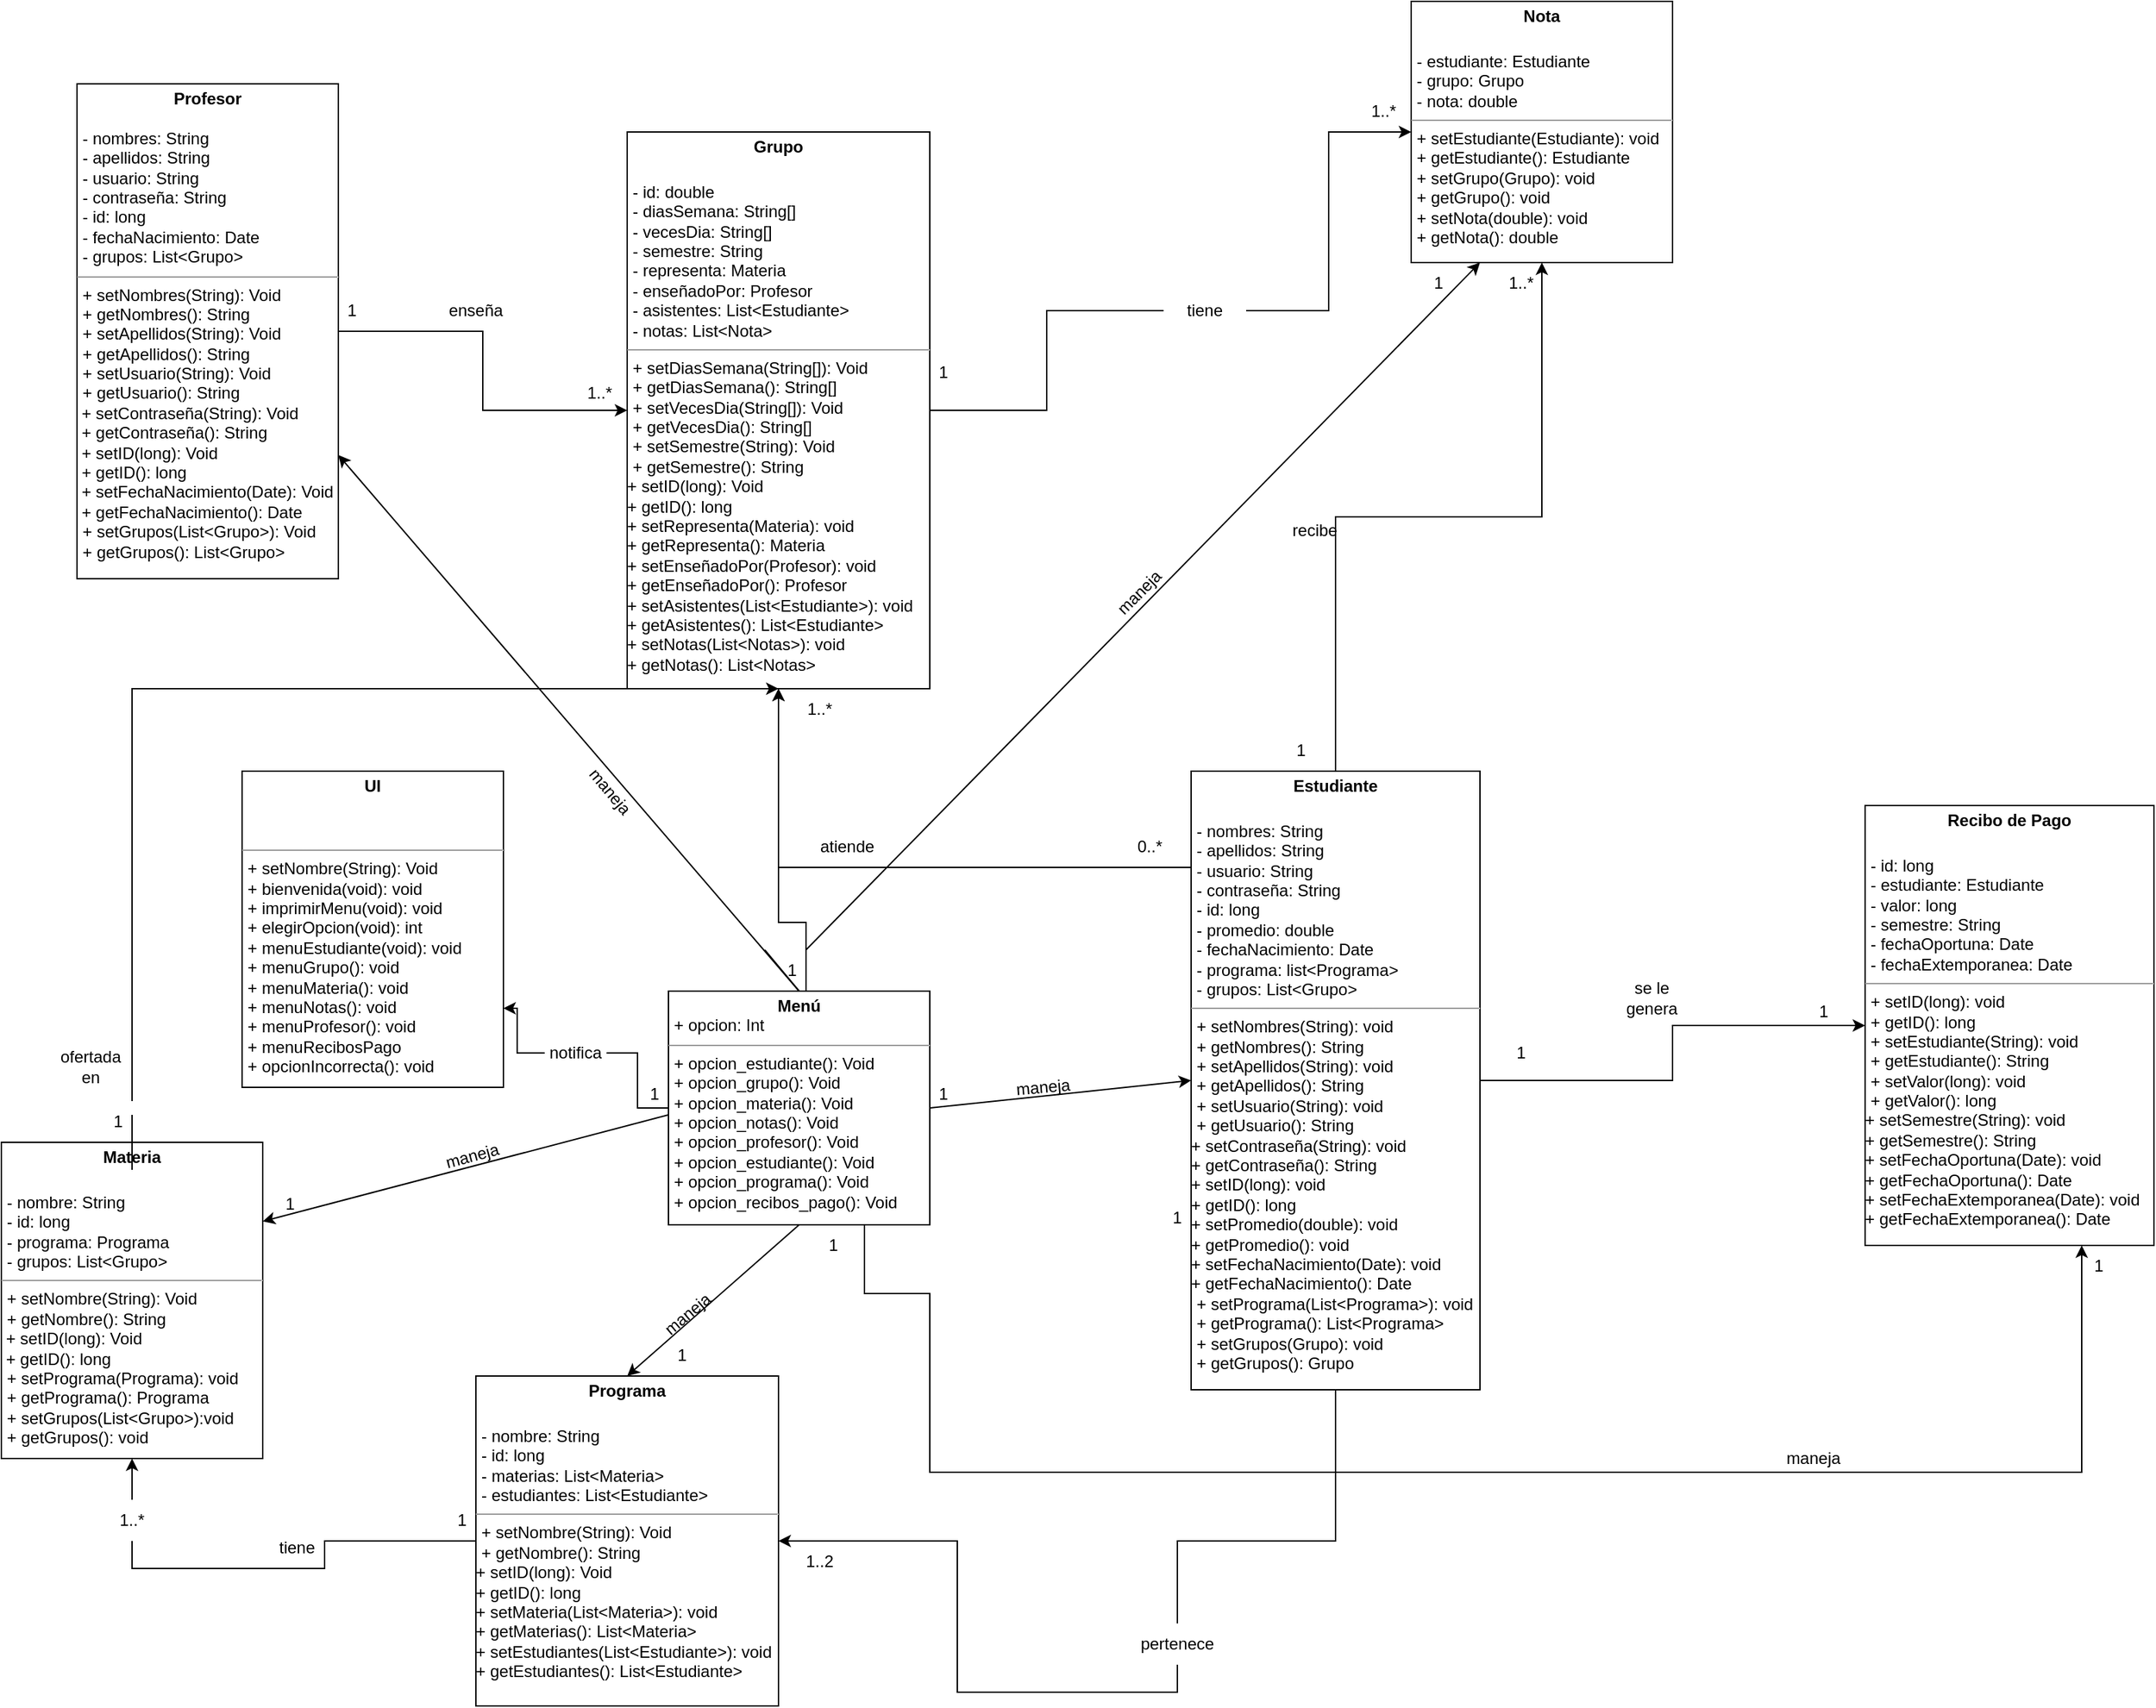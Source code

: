 <mxfile version="17.4.6" type="device"><diagram name="Page-1" id="c4acf3e9-155e-7222-9cf6-157b1a14988f"><mxGraphModel dx="3456" dy="3028" grid="1" gridSize="10" guides="1" tooltips="1" connect="1" arrows="1" fold="1" page="1" pageScale="1" pageWidth="850" pageHeight="1100" background="none" math="0" shadow="0"><root><mxCell id="0"/><mxCell id="1" parent="0"/><mxCell id="ORKNEBCGruArwPjm33vx-29" style="edgeStyle=orthogonalEdgeStyle;rounded=0;orthogonalLoop=1;jettySize=auto;html=1;entryX=0.5;entryY=1;entryDx=0;entryDy=0;" parent="1" source="5d2195bd80daf111-10" target="ORKNEBCGruArwPjm33vx-6" edge="1"><mxGeometry relative="1" as="geometry"><mxPoint x="670" y="360" as="targetPoint"/><Array as="points"><mxPoint x="670" y="440"/></Array></mxGeometry></mxCell><mxCell id="ORKNEBCGruArwPjm33vx-32" style="edgeStyle=orthogonalEdgeStyle;rounded=0;orthogonalLoop=1;jettySize=auto;html=1;entryX=0.5;entryY=1;entryDx=0;entryDy=0;" parent="1" source="5d2195bd80daf111-10" target="ORKNEBCGruArwPjm33vx-8" edge="1"><mxGeometry relative="1" as="geometry"/></mxCell><mxCell id="ORKNEBCGruArwPjm33vx-36" style="edgeStyle=orthogonalEdgeStyle;rounded=0;orthogonalLoop=1;jettySize=auto;html=1;" parent="1" source="5d2195bd80daf111-10" target="ORKNEBCGruArwPjm33vx-10" edge="1"><mxGeometry relative="1" as="geometry"/></mxCell><mxCell id="bDgZD6PTH6NDXt1TJEVO-14" style="edgeStyle=orthogonalEdgeStyle;rounded=0;orthogonalLoop=1;jettySize=auto;html=1;exitX=0.5;exitY=1;exitDx=0;exitDy=0;entryX=0.5;entryY=0;entryDx=0;entryDy=0;endArrow=none;endFill=0;" edge="1" parent="1" source="5d2195bd80daf111-10" target="ORKNEBCGruArwPjm33vx-42"><mxGeometry relative="1" as="geometry"><Array as="points"><mxPoint x="1075" y="930"/><mxPoint x="960" y="930"/></Array></mxGeometry></mxCell><mxCell id="5d2195bd80daf111-10" value="&lt;p style=&quot;margin: 0px ; margin-top: 4px ; text-align: center&quot;&gt;&lt;b&gt;Estudiante&lt;/b&gt;&lt;/p&gt;&lt;p style=&quot;margin: 0px ; margin-top: 4px ; text-align: center&quot;&gt;&lt;b&gt;&lt;br&gt;&lt;/b&gt;&lt;/p&gt;&lt;p style=&quot;margin: 0px ; margin-left: 4px&quot;&gt;- nombres: String&lt;/p&gt;&lt;p style=&quot;margin: 0px ; margin-left: 4px&quot;&gt;- apellidos: String&lt;/p&gt;&lt;p style=&quot;margin: 0px ; margin-left: 4px&quot;&gt;&lt;span&gt;- usuario: String&lt;/span&gt;&lt;/p&gt;&lt;p style=&quot;margin: 0px ; margin-left: 4px&quot;&gt;- contraseña: String&lt;br&gt;- id: long&lt;/p&gt;&lt;p style=&quot;margin: 0px ; margin-left: 4px&quot;&gt;- promedio: double&lt;/p&gt;&lt;p style=&quot;margin: 0px ; margin-left: 4px&quot;&gt;- fechaNacimiento: Date&lt;/p&gt;&lt;p style=&quot;margin: 0px ; margin-left: 4px&quot;&gt;- programa: list&amp;lt;Programa&amp;gt;&lt;/p&gt;&lt;p style=&quot;margin: 0px ; margin-left: 4px&quot;&gt;- grupos: List&amp;lt;Grupo&amp;gt;&lt;/p&gt;&lt;hr size=&quot;1&quot;&gt;&lt;p style=&quot;margin: 0px ; margin-left: 4px&quot;&gt;+ setNombres(String): void&lt;br&gt;+ getNombres(): String&lt;/p&gt;&lt;p style=&quot;margin: 0px ; margin-left: 4px&quot;&gt;+ setApellidos(String): void&lt;br&gt;+ getApellidos(): String&lt;br&gt;&lt;/p&gt;&lt;p style=&quot;margin: 0px ; margin-left: 4px&quot;&gt;+ setUsuario(String): void&lt;br&gt;+ getUsuario(): String&lt;br&gt;&lt;/p&gt;+ setContraseña(String): void&lt;br&gt;+ getContraseña(): String&lt;br&gt;+ setID(long): void&lt;br&gt;+ getID(): long&lt;br&gt;+ setPromedio(double): void&lt;br&gt;+ getPromedio(): void&lt;br&gt;+ setFechaNacimiento(Date): void&lt;br&gt;+ getFechaNacimiento(): Date&lt;br&gt;&lt;p style=&quot;margin: 0px 0px 0px 4px&quot;&gt;+ setPrograma(List&amp;lt;Programa&amp;gt;): void&lt;br&gt;+ getPrograma(): List&amp;lt;Programa&amp;gt;&lt;/p&gt;&lt;p style=&quot;margin: 0px 0px 0px 4px&quot;&gt;+ setGrupos(Grupo): void&lt;br&gt;+ getGrupos(): Grupo&lt;/p&gt;" style="verticalAlign=top;align=left;overflow=fill;fontSize=12;fontFamily=Helvetica;html=1;rounded=0;shadow=0;comic=0;labelBackgroundColor=none;strokeWidth=1" parent="1" vertex="1"><mxGeometry x="970" y="370" width="210" height="450" as="geometry"/></mxCell><mxCell id="ORKNEBCGruArwPjm33vx-11" style="edgeStyle=orthogonalEdgeStyle;rounded=0;orthogonalLoop=1;jettySize=auto;html=1;entryX=0;entryY=0.5;entryDx=0;entryDy=0;" parent="1" source="ORKNEBCGruArwPjm33vx-5" target="ORKNEBCGruArwPjm33vx-6" edge="1"><mxGeometry relative="1" as="geometry"/></mxCell><mxCell id="ORKNEBCGruArwPjm33vx-5" value="&lt;p style=&quot;margin: 0px ; margin-top: 4px ; text-align: center&quot;&gt;&lt;b&gt;Profesor&lt;/b&gt;&lt;/p&gt;&lt;p style=&quot;margin: 0px ; margin-left: 4px&quot;&gt;&lt;br&gt;&lt;/p&gt;&lt;p style=&quot;margin: 0px ; margin-left: 4px&quot;&gt;- nombres: String&lt;/p&gt;&lt;p style=&quot;margin: 0px ; margin-left: 4px&quot;&gt;- apellidos: String&lt;/p&gt;&lt;p style=&quot;margin: 0px ; margin-left: 4px&quot;&gt;&lt;span&gt;- usuario: String&lt;/span&gt;&lt;/p&gt;&lt;p style=&quot;margin: 0px ; margin-left: 4px&quot;&gt;- contraseña: String&lt;br&gt;- id: long&lt;/p&gt;&lt;p style=&quot;margin: 0px ; margin-left: 4px&quot;&gt;- fechaNacimiento: Date&lt;/p&gt;&lt;p style=&quot;margin: 0px ; margin-left: 4px&quot;&gt;- grupos: List&amp;lt;Grupo&amp;gt;&lt;/p&gt;&lt;hr size=&quot;1&quot;&gt;&lt;p style=&quot;margin: 0px ; margin-left: 4px&quot;&gt;+ setNombres(String): Void&lt;br&gt;+ getNombres(): String&lt;/p&gt;&lt;p style=&quot;margin: 0px ; margin-left: 4px&quot;&gt;+ setApellidos(String): Void&lt;br&gt;+ getApellidos(): String&lt;br&gt;&lt;/p&gt;&lt;p style=&quot;margin: 0px ; margin-left: 4px&quot;&gt;+ setUsuario(String): Void&lt;br&gt;+ getUsuario(): String&lt;br&gt;&lt;/p&gt;&amp;nbsp;+ setContraseña(String): Void&lt;br&gt;&amp;nbsp;+ getContraseña(): String&lt;br&gt;&amp;nbsp;+ setID(long): Void&lt;br&gt;&amp;nbsp;+ getID(): long&lt;br&gt;&amp;nbsp;+ setFechaNacimiento(Date): Void&lt;br&gt;&amp;nbsp;+ getFechaNacimiento(): Date&lt;br&gt;&lt;p style=&quot;margin: 0px 0px 0px 4px&quot;&gt;+ setGrupos(List&amp;lt;Grupo&amp;gt;): Void&lt;br&gt;+ getGrupos(): List&amp;lt;Grupo&amp;gt;&lt;/p&gt;" style="verticalAlign=top;align=left;overflow=fill;fontSize=12;fontFamily=Helvetica;html=1;rounded=0;shadow=0;comic=0;labelBackgroundColor=none;strokeWidth=1" parent="1" vertex="1"><mxGeometry x="160" y="-130" width="190" height="360" as="geometry"/></mxCell><mxCell id="ORKNEBCGruArwPjm33vx-25" style="edgeStyle=orthogonalEdgeStyle;rounded=0;orthogonalLoop=1;jettySize=auto;html=1;entryX=0;entryY=0.5;entryDx=0;entryDy=0;startArrow=none;" parent="1" source="ORKNEBCGruArwPjm33vx-27" target="ORKNEBCGruArwPjm33vx-8" edge="1"><mxGeometry relative="1" as="geometry"/></mxCell><mxCell id="ORKNEBCGruArwPjm33vx-6" value="&lt;p style=&quot;margin: 0px ; margin-top: 4px ; text-align: center&quot;&gt;&lt;b&gt;Grupo&lt;/b&gt;&lt;/p&gt;&lt;p style=&quot;margin: 0px ; margin-top: 4px ; text-align: center&quot;&gt;&lt;b&gt;&lt;br&gt;&lt;/b&gt;&lt;/p&gt;&lt;p style=&quot;margin: 0px ; margin-left: 4px&quot;&gt;- id: double&lt;br&gt;&lt;/p&gt;&lt;p style=&quot;margin: 0px ; margin-left: 4px&quot;&gt;- diasSemana: String[]&lt;/p&gt;&lt;p style=&quot;margin: 0px ; margin-left: 4px&quot;&gt;- vecesDia: String[]&lt;/p&gt;&lt;p style=&quot;margin: 0px ; margin-left: 4px&quot;&gt;- semestre: String&lt;/p&gt;&lt;p style=&quot;margin: 0px ; margin-left: 4px&quot;&gt;- representa: Materia&lt;/p&gt;&lt;p style=&quot;margin: 0px ; margin-left: 4px&quot;&gt;- enseñadoPor: Profesor&lt;/p&gt;&lt;p style=&quot;margin: 0px ; margin-left: 4px&quot;&gt;- asistentes: List&amp;lt;Estudiante&amp;gt;&lt;/p&gt;&lt;p style=&quot;margin: 0px ; margin-left: 4px&quot;&gt;- notas: List&amp;lt;Nota&amp;gt;&lt;/p&gt;&lt;hr size=&quot;1&quot;&gt;&lt;p style=&quot;margin: 0px ; margin-left: 4px&quot;&gt;+ setDiasSemana(String[]): Void&lt;br&gt;+ getDiasSemana(): String[]&lt;/p&gt;&lt;p style=&quot;margin: 0px ; margin-left: 4px&quot;&gt;+ setVecesDia(String[]): Void&lt;br&gt;+ getVecesDia(): String[]&lt;br&gt;&lt;/p&gt;&lt;p style=&quot;margin: 0px ; margin-left: 4px&quot;&gt;+ setSemestre(String): Void&lt;br&gt;+ getSemestre(): String&lt;/p&gt;+ setID(long): Void&lt;br&gt;+ getID(): long&lt;br&gt;+ setRepresenta(Materia): void&lt;br&gt;+ getRepresenta(): Materia&lt;br&gt;+ setEnseñadoPor(Profesor): void&lt;br&gt;+ getEnseñadoPor(): Profesor&lt;br&gt;+ setAsistentes(List&amp;lt;Estudiante&amp;gt;): void&lt;br&gt;+ getAsistentes(): List&amp;lt;Estudiante&amp;gt;&lt;br&gt;+ setNotas(List&amp;lt;Notas&amp;gt;): void&lt;br&gt;+ getNotas(): List&amp;lt;Notas&amp;gt;" style="verticalAlign=top;align=left;overflow=fill;fontSize=12;fontFamily=Helvetica;html=1;rounded=0;shadow=0;comic=0;labelBackgroundColor=none;strokeWidth=1" parent="1" vertex="1"><mxGeometry x="560" y="-95" width="220" height="405" as="geometry"/></mxCell><mxCell id="ORKNEBCGruArwPjm33vx-45" style="edgeStyle=orthogonalEdgeStyle;rounded=0;orthogonalLoop=1;jettySize=auto;html=1;entryX=0.5;entryY=1;entryDx=0;entryDy=0;startArrow=none;" parent="1" source="ORKNEBCGruArwPjm33vx-48" target="ORKNEBCGruArwPjm33vx-9" edge="1"><mxGeometry relative="1" as="geometry"/></mxCell><mxCell id="ORKNEBCGruArwPjm33vx-7" value="&lt;p style=&quot;margin: 0px ; margin-top: 4px ; text-align: center&quot;&gt;&lt;b&gt;Programa&lt;/b&gt;&lt;/p&gt;&lt;p style=&quot;margin: 0px ; margin-top: 4px ; text-align: center&quot;&gt;&lt;b&gt;&lt;br&gt;&lt;/b&gt;&lt;/p&gt;&lt;p style=&quot;margin: 0px ; margin-left: 4px&quot;&gt;- nombre: String&lt;/p&gt;&lt;p style=&quot;margin: 0px ; margin-left: 4px&quot;&gt;- id: long&lt;/p&gt;&lt;p style=&quot;margin: 0px ; margin-left: 4px&quot;&gt;&lt;span&gt;- materias: List&amp;lt;Materia&amp;gt;&lt;/span&gt;&lt;/p&gt;&lt;p style=&quot;margin: 0px ; margin-left: 4px&quot;&gt;&lt;span&gt;- estudiantes: List&amp;lt;Estudiante&amp;gt;&lt;/span&gt;&lt;/p&gt;&lt;hr size=&quot;1&quot;&gt;&lt;p style=&quot;margin: 0px ; margin-left: 4px&quot;&gt;+ setNombre(String): Void&lt;br&gt;+ getNombre(): String&lt;/p&gt;+ setID(long): Void&lt;br&gt;+ getID(): long&lt;br&gt;+ setMateria(List&amp;lt;Materia&amp;gt;): void&lt;br&gt;+ getMaterias(): List&amp;lt;Materia&amp;gt;&lt;br&gt;+ setEstudiantes(List&amp;lt;Estudiante&amp;gt;): void&lt;br&gt;+ getEstudiantes(): List&amp;lt;Estudiante&amp;gt;" style="verticalAlign=top;align=left;overflow=fill;fontSize=12;fontFamily=Helvetica;html=1;rounded=0;shadow=0;comic=0;labelBackgroundColor=none;strokeWidth=1" parent="1" vertex="1"><mxGeometry x="450" y="810" width="220" height="240" as="geometry"/></mxCell><mxCell id="ORKNEBCGruArwPjm33vx-8" value="&lt;p style=&quot;margin: 0px ; margin-top: 4px ; text-align: center&quot;&gt;&lt;b&gt;Nota&lt;/b&gt;&lt;/p&gt;&lt;p style=&quot;margin: 0px ; margin-top: 4px ; text-align: center&quot;&gt;&lt;b&gt;&lt;br&gt;&lt;/b&gt;&lt;/p&gt;&lt;p style=&quot;margin: 0px ; margin-left: 4px&quot;&gt;- estudiante: Estudiante&lt;/p&gt;&lt;p style=&quot;margin: 0px ; margin-left: 4px&quot;&gt;- grupo: Grupo&lt;/p&gt;&lt;p style=&quot;margin: 0px ; margin-left: 4px&quot;&gt;&lt;span&gt;- nota: double&lt;/span&gt;&lt;/p&gt;&lt;hr size=&quot;1&quot;&gt;&lt;p style=&quot;margin: 0px ; margin-left: 4px&quot;&gt;+ setEstudiante(Estudiante): void&lt;/p&gt;&lt;p style=&quot;margin: 0px ; margin-left: 4px&quot;&gt;+ getEstudiante(): Estudiante&lt;/p&gt;&lt;p style=&quot;margin: 0px ; margin-left: 4px&quot;&gt;+ setGrupo(Grupo): void&lt;/p&gt;&lt;p style=&quot;margin: 0px ; margin-left: 4px&quot;&gt;+ getGrupo(): void&lt;/p&gt;&lt;p style=&quot;margin: 0px ; margin-left: 4px&quot;&gt;+ setNota(double): void&lt;br&gt;+ getNota(): double&lt;/p&gt;&lt;p style=&quot;margin: 0px ; margin-left: 4px&quot;&gt;&lt;br&gt;&lt;/p&gt;" style="verticalAlign=top;align=left;overflow=fill;fontSize=12;fontFamily=Helvetica;html=1;rounded=0;shadow=0;comic=0;labelBackgroundColor=none;strokeWidth=1" parent="1" vertex="1"><mxGeometry x="1130" y="-190" width="190" height="190" as="geometry"/></mxCell><mxCell id="ORKNEBCGruArwPjm33vx-19" style="edgeStyle=orthogonalEdgeStyle;rounded=0;orthogonalLoop=1;jettySize=auto;html=1;entryX=0.5;entryY=1;entryDx=0;entryDy=0;startArrow=none;" parent="1" source="ORKNEBCGruArwPjm33vx-20" target="ORKNEBCGruArwPjm33vx-6" edge="1"><mxGeometry relative="1" as="geometry"><mxPoint x="670" y="360" as="targetPoint"/><Array as="points"><mxPoint x="200" y="310"/></Array></mxGeometry></mxCell><mxCell id="ORKNEBCGruArwPjm33vx-9" value="&lt;p style=&quot;margin: 0px ; margin-top: 4px ; text-align: center&quot;&gt;&lt;b&gt;Materia&lt;/b&gt;&lt;/p&gt;&lt;p style=&quot;margin: 0px ; margin-top: 4px ; text-align: center&quot;&gt;&lt;b&gt;&lt;br&gt;&lt;/b&gt;&lt;/p&gt;&lt;p style=&quot;margin: 0px ; margin-left: 4px&quot;&gt;- nombre: String&lt;/p&gt;&lt;p style=&quot;margin: 0px ; margin-left: 4px&quot;&gt;- id: long&lt;/p&gt;&lt;p style=&quot;margin: 0px ; margin-left: 4px&quot;&gt;- programa: Programa&lt;/p&gt;&lt;p style=&quot;margin: 0px ; margin-left: 4px&quot;&gt;- grupos: List&amp;lt;Grupo&amp;gt;&lt;/p&gt;&lt;hr size=&quot;1&quot;&gt;&lt;p style=&quot;margin: 0px ; margin-left: 4px&quot;&gt;+ setNombre(String): Void&lt;br&gt;+ getNombre(): String&lt;/p&gt;&amp;nbsp;+ setID(long): Void&lt;br&gt;&amp;nbsp;+ getID(): long&lt;br&gt;&lt;p style=&quot;margin: 0px 0px 0px 4px&quot;&gt;+ setPrograma(Programa): void&lt;/p&gt;&lt;p style=&quot;margin: 0px 0px 0px 4px&quot;&gt;+ getPrograma(): Programa&lt;/p&gt;&lt;p style=&quot;margin: 0px 0px 0px 4px&quot;&gt;+ setGrupos(List&amp;lt;Grupo&amp;gt;):void&lt;/p&gt;&lt;p style=&quot;margin: 0px 0px 0px 4px&quot;&gt;+ getGrupos(): void&lt;/p&gt;" style="verticalAlign=top;align=left;overflow=fill;fontSize=12;fontFamily=Helvetica;html=1;rounded=0;shadow=0;comic=0;labelBackgroundColor=none;strokeWidth=1" parent="1" vertex="1"><mxGeometry x="105" y="640" width="190" height="230" as="geometry"/></mxCell><mxCell id="ORKNEBCGruArwPjm33vx-10" value="&lt;p style=&quot;margin: 0px ; margin-top: 4px ; text-align: center&quot;&gt;&lt;b&gt;Recibo de Pago&lt;/b&gt;&lt;/p&gt;&lt;p style=&quot;margin: 0px ; margin-top: 4px ; text-align: center&quot;&gt;&lt;b&gt;&lt;br&gt;&lt;/b&gt;&lt;/p&gt;&lt;p style=&quot;margin: 0px ; margin-left: 4px&quot;&gt;- id: long&lt;/p&gt;&lt;p style=&quot;margin: 0px ; margin-left: 4px&quot;&gt;- estudiante: Estudiante&lt;/p&gt;&lt;p style=&quot;margin: 0px ; margin-left: 4px&quot;&gt;&lt;span&gt;- valor&lt;/span&gt;&lt;span&gt;: long&lt;/span&gt;&lt;/p&gt;&lt;p style=&quot;margin: 0px ; margin-left: 4px&quot;&gt;- semestre: String&lt;/p&gt;&lt;p style=&quot;margin: 0px ; margin-left: 4px&quot;&gt;- fechaOportuna: Date&lt;/p&gt;&lt;p style=&quot;margin: 0px ; margin-left: 4px&quot;&gt;- fechaExtemporanea: Date&amp;nbsp;&amp;nbsp;&lt;/p&gt;&lt;hr size=&quot;1&quot;&gt;&lt;p style=&quot;margin: 0px ; margin-left: 4px&quot;&gt;+ setID(long): void&lt;br&gt;+ getID(): long&lt;/p&gt;&lt;p style=&quot;margin: 0px ; margin-left: 4px&quot;&gt;+ setEstudiante(String): void&lt;br&gt;+ getEstudiante(): String&lt;br&gt;&lt;/p&gt;&lt;p style=&quot;margin: 0px ; margin-left: 4px&quot;&gt;+ setValor(long): void&lt;br&gt;+ getValor(): long&lt;br&gt;&lt;/p&gt;+ setSemestre(String): void&lt;br&gt;+ getSemestre(): String&lt;br&gt;+ setFechaOportuna(Date): void&lt;br&gt;+ getFechaOportuna(): Date&lt;br&gt;+ setFechaExtemporanea(Date): void&lt;br&gt;+ getFechaExtemporanea(): Date&lt;br&gt;&lt;p style=&quot;margin: 0px 0px 0px 4px&quot;&gt;&lt;br&gt;&lt;/p&gt;" style="verticalAlign=top;align=left;overflow=fill;fontSize=12;fontFamily=Helvetica;html=1;rounded=0;shadow=0;comic=0;labelBackgroundColor=none;strokeWidth=1" parent="1" vertex="1"><mxGeometry x="1460" y="395" width="210" height="320" as="geometry"/></mxCell><mxCell id="ORKNEBCGruArwPjm33vx-12" value="1" style="text;html=1;strokeColor=none;fillColor=none;align=center;verticalAlign=middle;whiteSpace=wrap;rounded=0;" parent="1" vertex="1"><mxGeometry x="330" y="20" width="60" height="30" as="geometry"/></mxCell><mxCell id="ORKNEBCGruArwPjm33vx-13" value="enseña&lt;span style=&quot;color: rgba(0 , 0 , 0 , 0) ; font-family: monospace ; font-size: 0px&quot;&gt;%3CmxGraphModel%3E%3Croot%3E%3CmxCell%20id%3D%220%22%2F%3E%3CmxCell%20id%3D%221%22%20parent%3D%220%22%2F%3E%3CmxCell%20id%3D%222%22%20value%3D%221%22%20style%3D%22text%3Bhtml%3D1%3BstrokeColor%3Dnone%3BfillColor%3Dnone%3Balign%3Dcenter%3BverticalAlign%3Dmiddle%3BwhiteSpace%3Dwrap%3Brounded%3D0%3B%22%20vertex%3D%221%22%20parent%3D%221%22%3E%3CmxGeometry%20x%3D%22330%22%20y%3D%2220%22%20width%3D%2260%22%20height%3D%2230%22%20as%3D%22geometry%22%2F%3E%3C%2FmxCell%3E%3C%2Froot%3E%3C%2FmxGraphModel%3E&lt;/span&gt;" style="text;html=1;strokeColor=none;fillColor=none;align=center;verticalAlign=middle;whiteSpace=wrap;rounded=0;" parent="1" vertex="1"><mxGeometry x="420" y="20" width="60" height="30" as="geometry"/></mxCell><mxCell id="ORKNEBCGruArwPjm33vx-14" value="1..*" style="text;html=1;strokeColor=none;fillColor=none;align=center;verticalAlign=middle;whiteSpace=wrap;rounded=0;" parent="1" vertex="1"><mxGeometry x="510" y="80" width="60" height="30" as="geometry"/></mxCell><mxCell id="ORKNEBCGruArwPjm33vx-21" value="ofertada en" style="text;html=1;strokeColor=none;fillColor=none;align=center;verticalAlign=middle;whiteSpace=wrap;rounded=0;" parent="1" vertex="1"><mxGeometry x="140" y="570" width="60" height="30" as="geometry"/></mxCell><mxCell id="ORKNEBCGruArwPjm33vx-24" value="1..*" style="text;html=1;strokeColor=none;fillColor=none;align=center;verticalAlign=middle;whiteSpace=wrap;rounded=0;" parent="1" vertex="1"><mxGeometry x="670" y="310" width="60" height="30" as="geometry"/></mxCell><mxCell id="ORKNEBCGruArwPjm33vx-26" value="1" style="text;html=1;strokeColor=none;fillColor=none;align=center;verticalAlign=middle;whiteSpace=wrap;rounded=0;" parent="1" vertex="1"><mxGeometry x="760" y="65" width="60" height="30" as="geometry"/></mxCell><mxCell id="ORKNEBCGruArwPjm33vx-28" value="1..*" style="text;html=1;strokeColor=none;fillColor=none;align=center;verticalAlign=middle;whiteSpace=wrap;rounded=0;" parent="1" vertex="1"><mxGeometry x="1080" y="-125" width="60" height="30" as="geometry"/></mxCell><mxCell id="ORKNEBCGruArwPjm33vx-30" value="0..*" style="text;html=1;strokeColor=none;fillColor=none;align=center;verticalAlign=middle;whiteSpace=wrap;rounded=0;" parent="1" vertex="1"><mxGeometry x="910" y="410" width="60" height="30" as="geometry"/></mxCell><mxCell id="ORKNEBCGruArwPjm33vx-31" value="atiende" style="text;html=1;strokeColor=none;fillColor=none;align=center;verticalAlign=middle;whiteSpace=wrap;rounded=0;" parent="1" vertex="1"><mxGeometry x="690" y="410" width="60" height="30" as="geometry"/></mxCell><mxCell id="ORKNEBCGruArwPjm33vx-33" value="1" style="text;html=1;strokeColor=none;fillColor=none;align=center;verticalAlign=middle;whiteSpace=wrap;rounded=0;" parent="1" vertex="1"><mxGeometry x="1020" y="340" width="60" height="30" as="geometry"/></mxCell><mxCell id="ORKNEBCGruArwPjm33vx-34" value="recibe" style="text;html=1;strokeColor=none;fillColor=none;align=center;verticalAlign=middle;whiteSpace=wrap;rounded=0;" parent="1" vertex="1"><mxGeometry x="1030" y="180" width="60" height="30" as="geometry"/></mxCell><mxCell id="ORKNEBCGruArwPjm33vx-35" value="1..*" style="text;html=1;strokeColor=none;fillColor=none;align=center;verticalAlign=middle;whiteSpace=wrap;rounded=0;" parent="1" vertex="1"><mxGeometry x="1180" width="60" height="30" as="geometry"/></mxCell><mxCell id="ORKNEBCGruArwPjm33vx-37" value="1" style="text;html=1;strokeColor=none;fillColor=none;align=center;verticalAlign=middle;whiteSpace=wrap;rounded=0;" parent="1" vertex="1"><mxGeometry x="1180" y="560" width="60" height="30" as="geometry"/></mxCell><mxCell id="ORKNEBCGruArwPjm33vx-38" value="se le genera" style="text;html=1;strokeColor=none;fillColor=none;align=center;verticalAlign=middle;whiteSpace=wrap;rounded=0;" parent="1" vertex="1"><mxGeometry x="1275" y="520" width="60" height="30" as="geometry"/></mxCell><mxCell id="ORKNEBCGruArwPjm33vx-39" value="1" style="text;html=1;strokeColor=none;fillColor=none;align=center;verticalAlign=middle;whiteSpace=wrap;rounded=0;" parent="1" vertex="1"><mxGeometry x="1400" y="530" width="60" height="30" as="geometry"/></mxCell><mxCell id="ORKNEBCGruArwPjm33vx-41" value="1" style="text;html=1;strokeColor=none;fillColor=none;align=center;verticalAlign=middle;whiteSpace=wrap;rounded=0;" parent="1" vertex="1"><mxGeometry x="930" y="680" width="60" height="30" as="geometry"/></mxCell><mxCell id="bDgZD6PTH6NDXt1TJEVO-15" style="edgeStyle=orthogonalEdgeStyle;rounded=0;orthogonalLoop=1;jettySize=auto;html=1;entryX=1;entryY=0.5;entryDx=0;entryDy=0;endArrow=classic;endFill=1;exitX=0.5;exitY=1;exitDx=0;exitDy=0;" edge="1" parent="1" source="ORKNEBCGruArwPjm33vx-42" target="ORKNEBCGruArwPjm33vx-7"><mxGeometry relative="1" as="geometry"/></mxCell><mxCell id="ORKNEBCGruArwPjm33vx-42" value="pertenece" style="text;html=1;strokeColor=none;fillColor=none;align=center;verticalAlign=middle;whiteSpace=wrap;rounded=0;" parent="1" vertex="1"><mxGeometry x="930" y="990" width="60" height="30" as="geometry"/></mxCell><mxCell id="ORKNEBCGruArwPjm33vx-44" value="1..2" style="text;html=1;strokeColor=none;fillColor=none;align=center;verticalAlign=middle;whiteSpace=wrap;rounded=0;" parent="1" vertex="1"><mxGeometry x="670" y="930" width="60" height="30" as="geometry"/></mxCell><mxCell id="ORKNEBCGruArwPjm33vx-46" value="1&lt;span style=&quot;white-space: pre&quot;&gt;&#9;&lt;/span&gt;" style="text;html=1;strokeColor=none;fillColor=none;align=center;verticalAlign=middle;whiteSpace=wrap;rounded=0;" parent="1" vertex="1"><mxGeometry x="420" y="900" width="60" height="30" as="geometry"/></mxCell><mxCell id="ORKNEBCGruArwPjm33vx-47" value="tiene" style="text;html=1;strokeColor=none;fillColor=none;align=center;verticalAlign=middle;whiteSpace=wrap;rounded=0;" parent="1" vertex="1"><mxGeometry x="290" y="920" width="60" height="30" as="geometry"/></mxCell><mxCell id="ORKNEBCGruArwPjm33vx-27" value="tiene" style="text;html=1;strokeColor=none;fillColor=none;align=center;verticalAlign=middle;whiteSpace=wrap;rounded=0;" parent="1" vertex="1"><mxGeometry x="950" y="20" width="60" height="30" as="geometry"/></mxCell><mxCell id="NEw9Qr9NE5gUEtKs4Nx5-1" value="" style="edgeStyle=orthogonalEdgeStyle;rounded=0;orthogonalLoop=1;jettySize=auto;html=1;entryX=0;entryY=0.5;entryDx=0;entryDy=0;endArrow=none;" parent="1" source="ORKNEBCGruArwPjm33vx-6" target="ORKNEBCGruArwPjm33vx-27" edge="1"><mxGeometry relative="1" as="geometry"><mxPoint x="760" y="97.5" as="sourcePoint"/><mxPoint x="880" y="50" as="targetPoint"/></mxGeometry></mxCell><mxCell id="HZkFlrWe_pPob8m35TJ6-1" value="&lt;p style=&quot;margin: 0px ; margin-top: 4px ; text-align: center&quot;&gt;&lt;b&gt;UI&lt;/b&gt;&lt;/p&gt;&lt;p style=&quot;margin: 0px ; margin-top: 4px ; text-align: center&quot;&gt;&lt;b&gt;&lt;br&gt;&lt;/b&gt;&lt;/p&gt;&lt;p style=&quot;margin: 0px ; margin-left: 4px&quot;&gt;&lt;br&gt;&lt;/p&gt;&lt;hr size=&quot;1&quot;&gt;&lt;p style=&quot;margin: 0px ; margin-left: 4px&quot;&gt;+ setNombre(String): Void&lt;br&gt;+ bienvenida(void): void&lt;/p&gt;&lt;p style=&quot;margin: 0px ; margin-left: 4px&quot;&gt;+ imprimirMenu(void): void&lt;/p&gt;&lt;p style=&quot;margin: 0px ; margin-left: 4px&quot;&gt;+ elegirOpcion(void): int&lt;/p&gt;&lt;p style=&quot;margin: 0px ; margin-left: 4px&quot;&gt;+ menuEstudiante(void): void&lt;/p&gt;&lt;p style=&quot;margin: 0px ; margin-left: 4px&quot;&gt;+ menuGrupo(): void&lt;/p&gt;&lt;p style=&quot;margin: 0px ; margin-left: 4px&quot;&gt;+ menuMateria(): void&lt;/p&gt;&lt;p style=&quot;margin: 0px ; margin-left: 4px&quot;&gt;+ menuNotas(): void&lt;/p&gt;&lt;p style=&quot;margin: 0px ; margin-left: 4px&quot;&gt;+ menuProfesor(): void&lt;/p&gt;&lt;p style=&quot;margin: 0px ; margin-left: 4px&quot;&gt;+ menuRecibosPago&lt;/p&gt;&lt;p style=&quot;margin: 0px ; margin-left: 4px&quot;&gt;+ opcionIncorrecta(): void&lt;/p&gt;" style="verticalAlign=top;align=left;overflow=fill;fontSize=12;fontFamily=Helvetica;html=1;rounded=0;shadow=0;comic=0;labelBackgroundColor=none;strokeWidth=1" parent="1" vertex="1"><mxGeometry x="280" y="370" width="190" height="230" as="geometry"/></mxCell><mxCell id="bDgZD6PTH6NDXt1TJEVO-7" style="edgeStyle=orthogonalEdgeStyle;rounded=0;orthogonalLoop=1;jettySize=auto;html=1;entryX=1;entryY=0.75;entryDx=0;entryDy=0;startArrow=none;" edge="1" parent="1" source="bDgZD6PTH6NDXt1TJEVO-9" target="HZkFlrWe_pPob8m35TJ6-1"><mxGeometry relative="1" as="geometry"/></mxCell><mxCell id="bDgZD6PTH6NDXt1TJEVO-25" style="edgeStyle=orthogonalEdgeStyle;rounded=0;orthogonalLoop=1;jettySize=auto;html=1;entryX=0.5;entryY=1;entryDx=0;entryDy=0;endArrow=classic;endFill=1;" edge="1" parent="1" target="ORKNEBCGruArwPjm33vx-6"><mxGeometry relative="1" as="geometry"><mxPoint x="690" y="530" as="sourcePoint"/><Array as="points"><mxPoint x="690" y="480"/><mxPoint x="670" y="480"/></Array></mxGeometry></mxCell><mxCell id="bDgZD6PTH6NDXt1TJEVO-35" style="edgeStyle=orthogonalEdgeStyle;rounded=0;orthogonalLoop=1;jettySize=auto;html=1;exitX=0.75;exitY=1;exitDx=0;exitDy=0;entryX=0.75;entryY=1;entryDx=0;entryDy=0;endArrow=classic;endFill=1;" edge="1" parent="1" source="bDgZD6PTH6NDXt1TJEVO-4" target="ORKNEBCGruArwPjm33vx-10"><mxGeometry relative="1" as="geometry"><Array as="points"><mxPoint x="733" y="750"/><mxPoint x="780" y="750"/><mxPoint x="780" y="880"/><mxPoint x="1618" y="880"/></Array></mxGeometry></mxCell><mxCell id="bDgZD6PTH6NDXt1TJEVO-4" value="&lt;p style=&quot;margin: 0px ; margin-top: 4px ; text-align: center&quot;&gt;&lt;b&gt;Menú&lt;/b&gt;&lt;/p&gt;&lt;p style=&quot;margin: 0px ; margin-left: 4px&quot;&gt;+ opcion: Int&lt;/p&gt;&lt;hr size=&quot;1&quot;&gt;&lt;p style=&quot;margin: 0px ; margin-left: 4px&quot;&gt;+ opcion_estudiante(): Void&lt;br&gt;&lt;/p&gt;&lt;p style=&quot;margin: 0px ; margin-left: 4px&quot;&gt;+ opcion_grupo(): Void&lt;br&gt;&lt;/p&gt;&lt;p style=&quot;margin: 0px ; margin-left: 4px&quot;&gt;+ opcion_materia(): Void&lt;br&gt;&lt;/p&gt;&lt;p style=&quot;margin: 0px ; margin-left: 4px&quot;&gt;+ opcion_notas(): Void&lt;br&gt;&lt;/p&gt;&lt;p style=&quot;margin: 0px ; margin-left: 4px&quot;&gt;+ opcion_profesor(): Void&lt;br&gt;&lt;/p&gt;&lt;p style=&quot;margin: 0px ; margin-left: 4px&quot;&gt;+ opcion_estudiante(): Void&lt;br&gt;&lt;/p&gt;&lt;p style=&quot;margin: 0px ; margin-left: 4px&quot;&gt;+ opcion_programa(): Void&lt;br&gt;&lt;/p&gt;&lt;p style=&quot;margin: 0px ; margin-left: 4px&quot;&gt;+ opcion_recibos_pago(): Void&lt;br&gt;&lt;/p&gt;&lt;p style=&quot;margin: 0px ; margin-left: 4px&quot;&gt;&lt;br&gt;&lt;/p&gt;" style="verticalAlign=top;align=left;overflow=fill;fontSize=12;fontFamily=Helvetica;html=1;rounded=0;shadow=0;comic=0;labelBackgroundColor=none;strokeWidth=1" vertex="1" parent="1"><mxGeometry x="590" y="530" width="190" height="170" as="geometry"/></mxCell><mxCell id="ORKNEBCGruArwPjm33vx-48" value="1..*" style="text;html=1;strokeColor=none;fillColor=none;align=center;verticalAlign=middle;whiteSpace=wrap;rounded=0;" parent="1" vertex="1"><mxGeometry x="170" y="900" width="60" height="30" as="geometry"/></mxCell><mxCell id="bDgZD6PTH6NDXt1TJEVO-5" value="" style="edgeStyle=orthogonalEdgeStyle;rounded=0;orthogonalLoop=1;jettySize=auto;html=1;entryX=0.5;entryY=1;entryDx=0;entryDy=0;endArrow=none;" edge="1" parent="1" source="ORKNEBCGruArwPjm33vx-7" target="ORKNEBCGruArwPjm33vx-48"><mxGeometry relative="1" as="geometry"><mxPoint x="450" y="930.0" as="sourcePoint"/><mxPoint x="185" y="880" as="targetPoint"/></mxGeometry></mxCell><mxCell id="bDgZD6PTH6NDXt1TJEVO-8" value="1&lt;span style=&quot;white-space: pre&quot;&gt;&#9;&lt;/span&gt;" style="text;html=1;strokeColor=none;fillColor=none;align=center;verticalAlign=middle;whiteSpace=wrap;rounded=0;" vertex="1" parent="1"><mxGeometry x="560" y="590" width="60" height="30" as="geometry"/></mxCell><mxCell id="bDgZD6PTH6NDXt1TJEVO-9" value="notifica" style="text;html=1;strokeColor=none;fillColor=none;align=center;verticalAlign=middle;whiteSpace=wrap;rounded=0;" vertex="1" parent="1"><mxGeometry x="500" y="560" width="45" height="30" as="geometry"/></mxCell><mxCell id="bDgZD6PTH6NDXt1TJEVO-11" value="" style="edgeStyle=orthogonalEdgeStyle;rounded=0;orthogonalLoop=1;jettySize=auto;html=1;entryX=1;entryY=0.5;entryDx=0;entryDy=0;endArrow=none;" edge="1" parent="1" source="bDgZD6PTH6NDXt1TJEVO-4" target="bDgZD6PTH6NDXt1TJEVO-9"><mxGeometry relative="1" as="geometry"><mxPoint x="320" y="450.059" as="sourcePoint"/><mxPoint x="-150" y="542.5" as="targetPoint"/></mxGeometry></mxCell><mxCell id="bDgZD6PTH6NDXt1TJEVO-17" value="" style="endArrow=classic;html=1;rounded=0;entryX=0.5;entryY=0;entryDx=0;entryDy=0;exitX=0.5;exitY=1;exitDx=0;exitDy=0;" edge="1" parent="1" source="bDgZD6PTH6NDXt1TJEVO-4" target="ORKNEBCGruArwPjm33vx-7"><mxGeometry width="50" height="50" relative="1" as="geometry"><mxPoint x="510" y="780" as="sourcePoint"/><mxPoint x="560" y="730" as="targetPoint"/></mxGeometry></mxCell><mxCell id="bDgZD6PTH6NDXt1TJEVO-18" value="" style="endArrow=classic;html=1;rounded=0;entryX=1;entryY=0.25;entryDx=0;entryDy=0;exitX=0.5;exitY=1;exitDx=0;exitDy=0;" edge="1" parent="1" source="bDgZD6PTH6NDXt1TJEVO-8" target="ORKNEBCGruArwPjm33vx-9"><mxGeometry width="50" height="50" relative="1" as="geometry"><mxPoint x="695" y="710" as="sourcePoint"/><mxPoint x="570" y="820" as="targetPoint"/></mxGeometry></mxCell><mxCell id="ORKNEBCGruArwPjm33vx-20" value="1&lt;span style=&quot;white-space: pre&quot;&gt;&#9;&lt;/span&gt;" style="text;html=1;strokeColor=none;fillColor=none;align=center;verticalAlign=middle;whiteSpace=wrap;rounded=0;" parent="1" vertex="1"><mxGeometry x="170" y="610" width="60" height="30" as="geometry"/></mxCell><mxCell id="bDgZD6PTH6NDXt1TJEVO-19" value="" style="edgeStyle=orthogonalEdgeStyle;rounded=0;orthogonalLoop=1;jettySize=auto;html=1;entryX=0.5;entryY=1;entryDx=0;entryDy=0;endArrow=none;" edge="1" parent="1" source="ORKNEBCGruArwPjm33vx-9" target="ORKNEBCGruArwPjm33vx-20"><mxGeometry relative="1" as="geometry"><mxPoint x="670" y="310" as="targetPoint"/><mxPoint x="200" y="640" as="sourcePoint"/><Array as="points"/></mxGeometry></mxCell><mxCell id="bDgZD6PTH6NDXt1TJEVO-22" value="" style="endArrow=classic;html=1;rounded=0;entryX=0;entryY=0.5;entryDx=0;entryDy=0;exitX=1;exitY=0.5;exitDx=0;exitDy=0;" edge="1" parent="1" source="bDgZD6PTH6NDXt1TJEVO-4" target="5d2195bd80daf111-10"><mxGeometry width="50" height="50" relative="1" as="geometry"><mxPoint x="705" y="720" as="sourcePoint"/><mxPoint x="580" y="830" as="targetPoint"/></mxGeometry></mxCell><mxCell id="bDgZD6PTH6NDXt1TJEVO-23" value="" style="endArrow=classic;html=1;rounded=0;entryX=0;entryY=0;entryDx=0;entryDy=0;exitX=0.5;exitY=0;exitDx=0;exitDy=0;startArrow=none;" edge="1" parent="1" source="bDgZD6PTH6NDXt1TJEVO-28" target="ORKNEBCGruArwPjm33vx-35"><mxGeometry width="50" height="50" relative="1" as="geometry"><mxPoint x="865" y="380" as="sourcePoint"/><mxPoint x="740" y="490" as="targetPoint"/></mxGeometry></mxCell><mxCell id="bDgZD6PTH6NDXt1TJEVO-27" value="" style="endArrow=classic;html=1;rounded=0;entryX=1;entryY=0.75;entryDx=0;entryDy=0;exitX=0.5;exitY=0;exitDx=0;exitDy=0;" edge="1" parent="1" source="bDgZD6PTH6NDXt1TJEVO-4" target="ORKNEBCGruArwPjm33vx-5"><mxGeometry width="50" height="50" relative="1" as="geometry"><mxPoint x="630" y="510" as="sourcePoint"/><mxPoint x="505" y="620" as="targetPoint"/></mxGeometry></mxCell><mxCell id="bDgZD6PTH6NDXt1TJEVO-28" value="1&lt;span style=&quot;white-space: pre&quot;&gt;&#9;&lt;/span&gt;" style="text;html=1;strokeColor=none;fillColor=none;align=center;verticalAlign=middle;whiteSpace=wrap;rounded=0;" vertex="1" parent="1"><mxGeometry x="660" y="500" width="60" height="30" as="geometry"/></mxCell><mxCell id="bDgZD6PTH6NDXt1TJEVO-29" value="" style="endArrow=none;html=1;rounded=0;entryX=0;entryY=0;entryDx=0;entryDy=0;exitX=0.5;exitY=0;exitDx=0;exitDy=0;" edge="1" parent="1" source="bDgZD6PTH6NDXt1TJEVO-4" target="bDgZD6PTH6NDXt1TJEVO-28"><mxGeometry width="50" height="50" relative="1" as="geometry"><mxPoint x="685" y="530" as="sourcePoint"/><mxPoint x="1180" y="-2.274e-13" as="targetPoint"/></mxGeometry></mxCell><mxCell id="bDgZD6PTH6NDXt1TJEVO-30" value="maneja" style="text;html=1;strokeColor=none;fillColor=none;align=center;verticalAlign=middle;whiteSpace=wrap;rounded=0;rotation=-15;" vertex="1" parent="1"><mxGeometry x="425" y="640" width="45" height="20" as="geometry"/></mxCell><mxCell id="bDgZD6PTH6NDXt1TJEVO-31" value="maneja" style="text;html=1;strokeColor=none;fillColor=none;align=center;verticalAlign=middle;whiteSpace=wrap;rounded=0;rotation=-40;" vertex="1" parent="1"><mxGeometry x="581.822" y="755.483" width="45" height="20" as="geometry"/></mxCell><mxCell id="bDgZD6PTH6NDXt1TJEVO-32" value="maneja" style="text;html=1;strokeColor=none;fillColor=none;align=center;verticalAlign=middle;whiteSpace=wrap;rounded=0;rotation=-5;" vertex="1" parent="1"><mxGeometry x="840.002" y="590.003" width="45" height="20" as="geometry"/></mxCell><mxCell id="bDgZD6PTH6NDXt1TJEVO-33" value="maneja" style="text;html=1;strokeColor=none;fillColor=none;align=center;verticalAlign=middle;whiteSpace=wrap;rounded=0;rotation=-45;" vertex="1" parent="1"><mxGeometry x="910.002" y="230.003" width="45" height="20" as="geometry"/></mxCell><mxCell id="bDgZD6PTH6NDXt1TJEVO-34" value="maneja" style="text;html=1;strokeColor=none;fillColor=none;align=center;verticalAlign=middle;whiteSpace=wrap;rounded=0;rotation=50;" vertex="1" parent="1"><mxGeometry x="525.002" y="375.003" width="45" height="20" as="geometry"/></mxCell><mxCell id="bDgZD6PTH6NDXt1TJEVO-36" value="maneja" style="text;html=1;strokeColor=none;fillColor=none;align=center;verticalAlign=middle;whiteSpace=wrap;rounded=0;rotation=0;" vertex="1" parent="1"><mxGeometry x="1399.996" y="860.003" width="45" height="20" as="geometry"/></mxCell><mxCell id="bDgZD6PTH6NDXt1TJEVO-37" value="1&lt;span style=&quot;white-space: pre&quot;&gt;&#9;&lt;/span&gt;" style="text;html=1;strokeColor=none;fillColor=none;align=center;verticalAlign=middle;whiteSpace=wrap;rounded=0;" vertex="1" parent="1"><mxGeometry x="770" y="590" width="60" height="30" as="geometry"/></mxCell><mxCell id="bDgZD6PTH6NDXt1TJEVO-38" value="1&lt;span style=&quot;white-space: pre&quot;&gt;&#9;&lt;/span&gt;" style="text;html=1;strokeColor=none;fillColor=none;align=center;verticalAlign=middle;whiteSpace=wrap;rounded=0;" vertex="1" parent="1"><mxGeometry x="690" y="700" width="60" height="30" as="geometry"/></mxCell><mxCell id="bDgZD6PTH6NDXt1TJEVO-39" value="1" style="text;html=1;strokeColor=none;fillColor=none;align=center;verticalAlign=middle;whiteSpace=wrap;rounded=0;" vertex="1" parent="1"><mxGeometry x="580" y="780" width="40" height="30" as="geometry"/></mxCell><mxCell id="bDgZD6PTH6NDXt1TJEVO-41" value="1" style="text;html=1;strokeColor=none;fillColor=none;align=center;verticalAlign=middle;whiteSpace=wrap;rounded=0;" vertex="1" parent="1"><mxGeometry x="295" y="670" width="40" height="30" as="geometry"/></mxCell><mxCell id="bDgZD6PTH6NDXt1TJEVO-42" value="1" style="text;html=1;strokeColor=none;fillColor=none;align=center;verticalAlign=middle;whiteSpace=wrap;rounded=0;" vertex="1" parent="1"><mxGeometry x="1130" width="40" height="30" as="geometry"/></mxCell><mxCell id="bDgZD6PTH6NDXt1TJEVO-43" value="1" style="text;html=1;strokeColor=none;fillColor=none;align=center;verticalAlign=middle;whiteSpace=wrap;rounded=0;" vertex="1" parent="1"><mxGeometry x="1610" y="715" width="40" height="30" as="geometry"/></mxCell></root></mxGraphModel></diagram></mxfile>